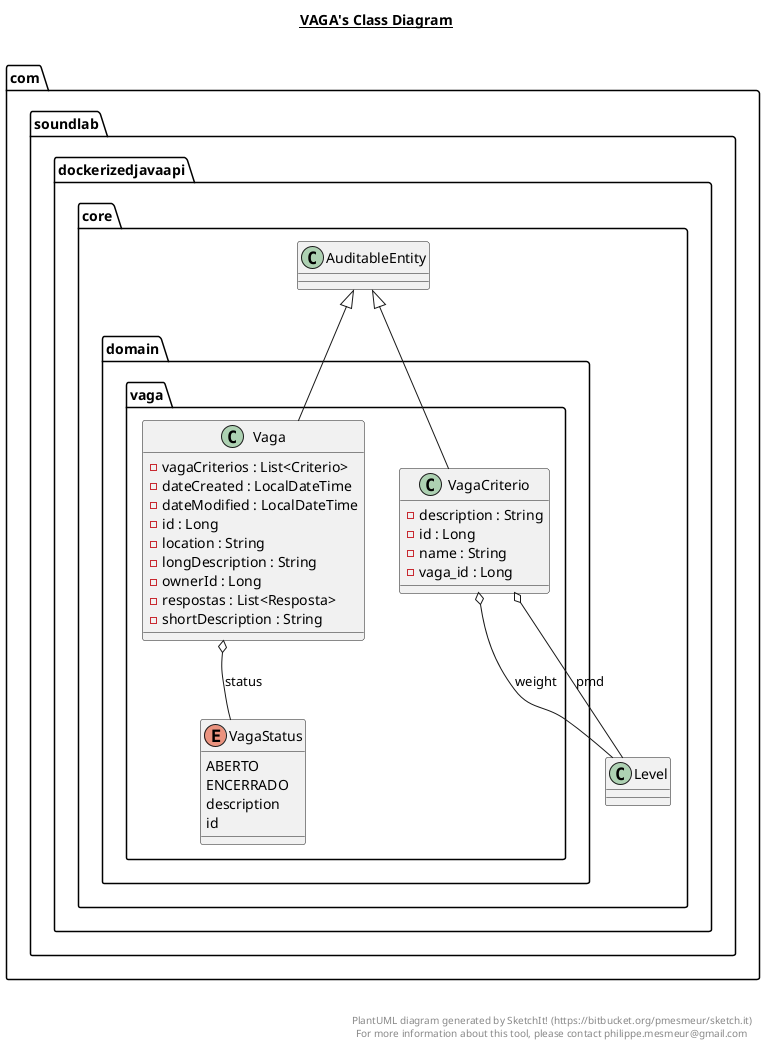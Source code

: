 @startuml

title __VAGA's Class Diagram__\n

  namespace com.soundlab.dockerizedjavaapi {
    namespace core {
      namespace domain.vaga {
        class com.soundlab.dockerizedjavaapi.core.domain.vaga.VagaCriterio {
            - description : String
            - id : Long
            - name : String
            - vaga_id : Long
'            + Criterio()
'            + equals()
'            + getDescription()
'            + getId()
'            + getName()
'            + getPmd()
'            + getVaga_id()
'            + getWeight()
'            + hashCode()
'            + setDescription()
'            + setId()
'            + setName()
'            + setPmd()
'            + setVaga_id()
'            + setWeight()
'            + toString()
'            # canEqual()
        }
      }
    }
  }
  

  namespace com.soundlab.dockerizedjavaapi {
    namespace core {
      namespace domain.vaga {
        class com.soundlab.dockerizedjavaapi.core.domain.vaga.Vaga {
            - vagaCriterios : List<Criterio>
            - dateCreated : LocalDateTime
            - dateModified : LocalDateTime
            - id : Long
            - location : String
            - longDescription : String
            - ownerId : Long
            - respostas : List<Resposta>
            - shortDescription : String
'            + Vaga()
'            + equals()
'            + getCriterios()
'            + getDateCreated()
'            + getDateModified()
'            + getId()
'            + getLocation()
'            + getLongDescription()
'            + getOwnerId()
'            + getPerfil()
'            + getRespostas()
'            + getRespostasCount()
'            + getShortDescription()
'            + getStatus()
'            + hashCode()
'            + setCriterios()
'            + setDateCreated()
'            + setDateModified()
'            + setId()
'            + setLocation()
'            + setLongDescription()
'            + setOwnerId()
'            + setRespostas()
'            + setShortDescription()
'            + setStatus()
'            + toString()
'            # canEqual()
        }
      }
    }
  }
  

  namespace com.soundlab.dockerizedjavaapi {
    namespace core {
      namespace domain.vaga {
        enum VagaStatus {
          ABERTO
          ENCERRADO
          description
          id
        }
      }
    }
  }
  

  com.soundlab.dockerizedjavaapi.core.domain.vaga.VagaCriterio -up-|> com.soundlab.dockerizedjavaapi.core.AuditableEntity
  com.soundlab.dockerizedjavaapi.core.domain.vaga.VagaCriterio o-- com.soundlab.dockerizedjavaapi.core.Level : pmd
  com.soundlab.dockerizedjavaapi.core.domain.vaga.VagaCriterio o-- com.soundlab.dockerizedjavaapi.core.Level : weight
  com.soundlab.dockerizedjavaapi.core.domain.vaga.Vaga -up-|> com.soundlab.dockerizedjavaapi.core.AuditableEntity
  com.soundlab.dockerizedjavaapi.core.domain.vaga.Vaga o-- com.soundlab.dockerizedjavaapi.core.domain.vaga.VagaStatus : status


right footer


PlantUML diagram generated by SketchIt! (https://bitbucket.org/pmesmeur/sketch.it)
For more information about this tool, please contact philippe.mesmeur@gmail.com
endfooter

@enduml
